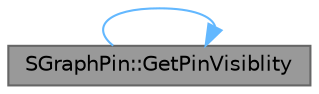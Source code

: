 digraph "SGraphPin::GetPinVisiblity"
{
 // INTERACTIVE_SVG=YES
 // LATEX_PDF_SIZE
  bgcolor="transparent";
  edge [fontname=Helvetica,fontsize=10,labelfontname=Helvetica,labelfontsize=10];
  node [fontname=Helvetica,fontsize=10,shape=box,height=0.2,width=0.4];
  rankdir="LR";
  Node1 [id="Node000001",label="SGraphPin::GetPinVisiblity",height=0.2,width=0.4,color="gray40", fillcolor="grey60", style="filled", fontcolor="black",tooltip="Determines the pin's visibility based on the LOD factor, when it is low LOD, no hit test will occur."];
  Node1 -> Node1 [id="edge1_Node000001_Node000001",color="steelblue1",style="solid",tooltip=" "];
}
